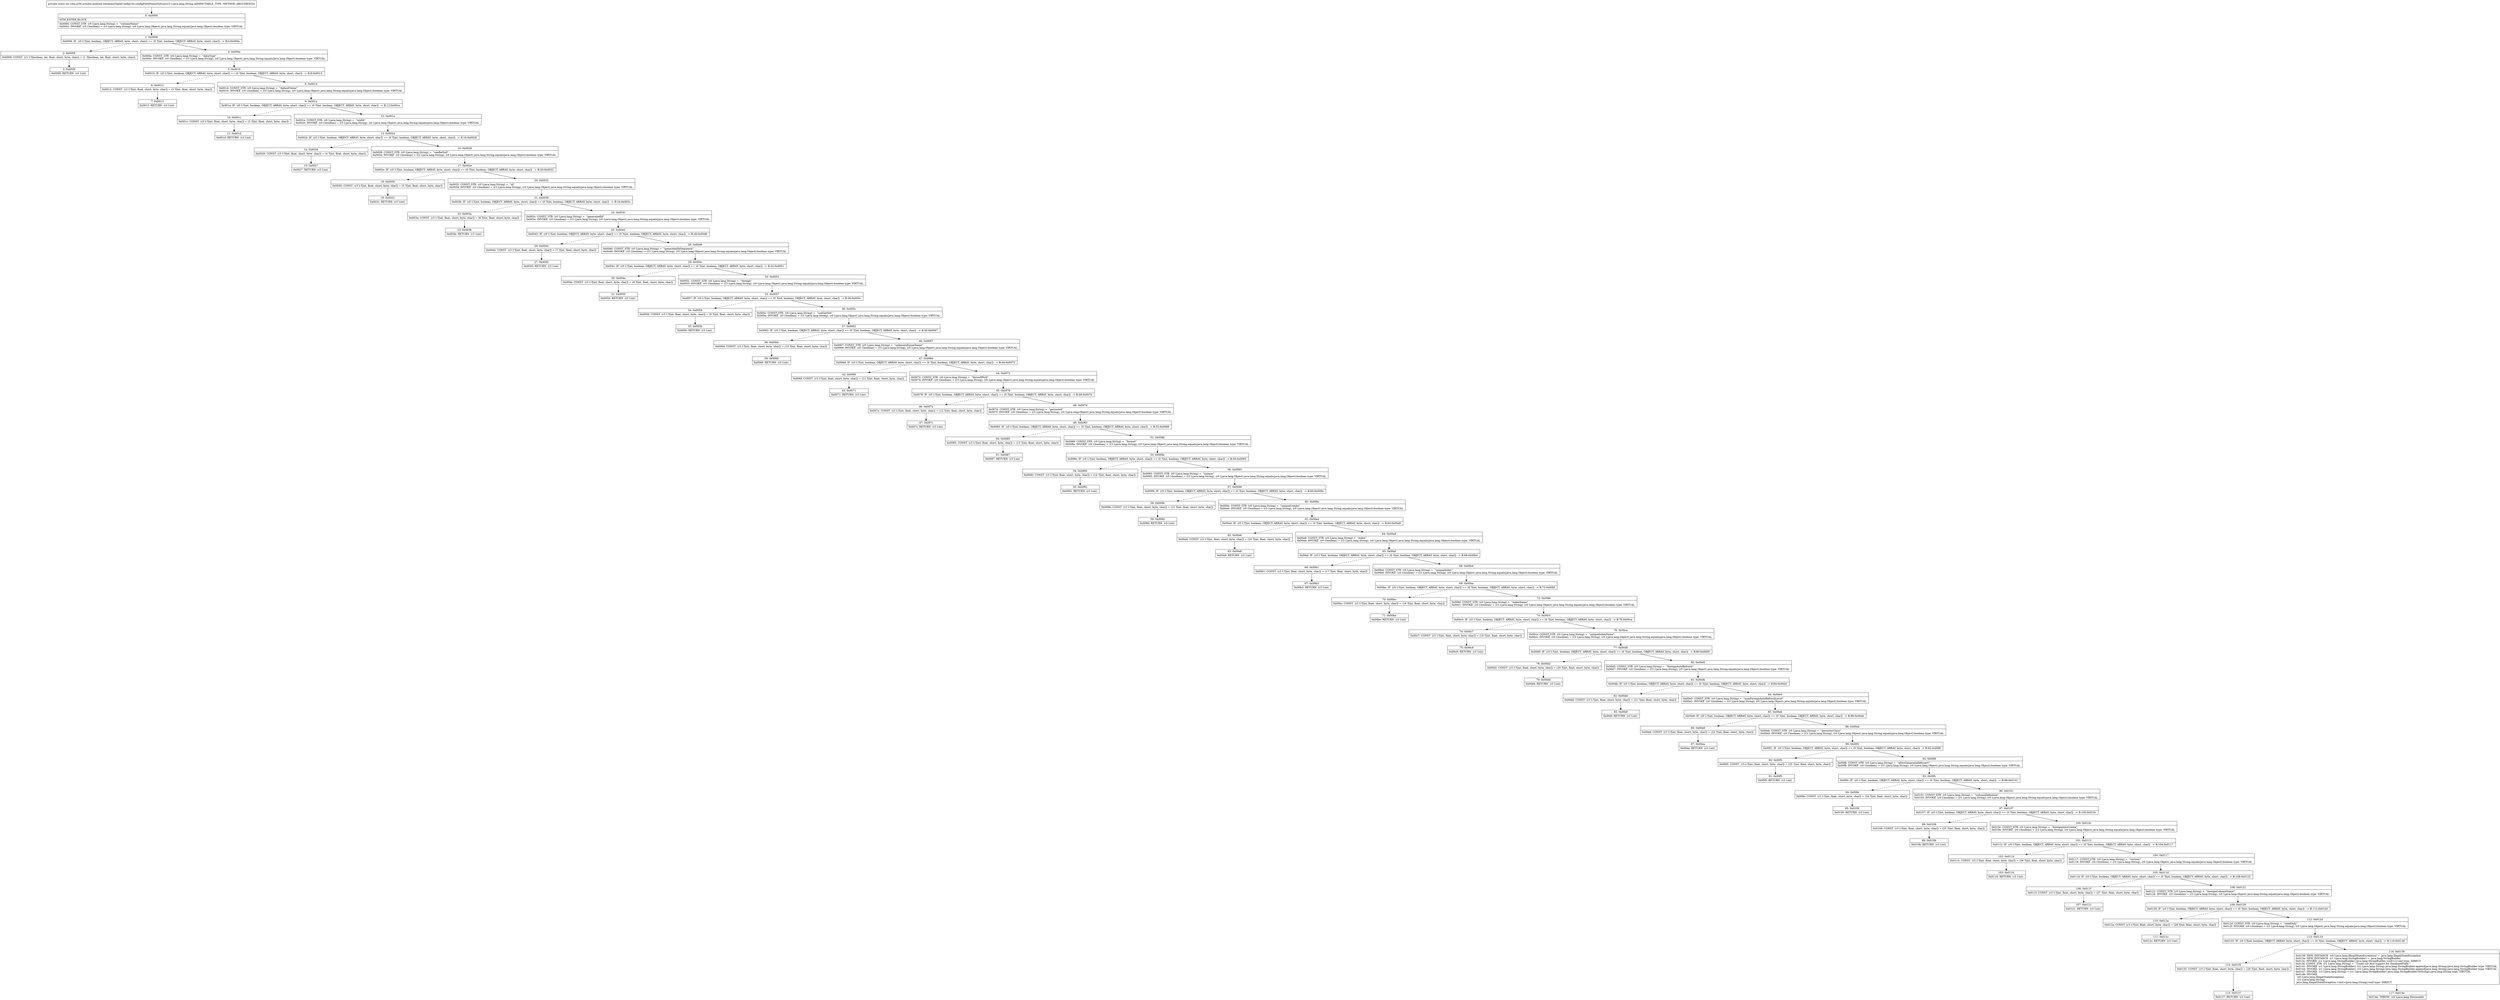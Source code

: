 digraph "CFG forcom.j256.ormlite.android.DatabaseTableConfigUtil.configFieldNameToNum(Ljava\/lang\/String;)I" {
Node_0 [shape=record,label="{0\:\ 0x0000|MTH_ENTER_BLOCK\l|0x0000: CONST_STR  (r0 I:java.lang.String) =  \"columnName\" \l0x0002: INVOKE  (r0 I:boolean) = (r3 I:java.lang.String), (r0 I:java.lang.Object) java.lang.String.equals(java.lang.Object):boolean type: VIRTUAL \l}"];
Node_1 [shape=record,label="{1\:\ 0x0006|0x0006: IF  (r0 I:?[int, boolean, OBJECT, ARRAY, byte, short, char]) == (0 ?[int, boolean, OBJECT, ARRAY, byte, short, char])  \-\> B:4:0x000a \l}"];
Node_2 [shape=record,label="{2\:\ 0x0008|0x0008: CONST  (r3 I:?[boolean, int, float, short, byte, char]) = (1 ?[boolean, int, float, short, byte, char]) \l}"];
Node_3 [shape=record,label="{3\:\ 0x0009|0x0009: RETURN  (r3 I:int) \l}"];
Node_4 [shape=record,label="{4\:\ 0x000a|0x000a: CONST_STR  (r0 I:java.lang.String) =  \"dataType\" \l0x000c: INVOKE  (r0 I:boolean) = (r3 I:java.lang.String), (r0 I:java.lang.Object) java.lang.String.equals(java.lang.Object):boolean type: VIRTUAL \l}"];
Node_5 [shape=record,label="{5\:\ 0x0010|0x0010: IF  (r0 I:?[int, boolean, OBJECT, ARRAY, byte, short, char]) == (0 ?[int, boolean, OBJECT, ARRAY, byte, short, char])  \-\> B:8:0x0014 \l}"];
Node_6 [shape=record,label="{6\:\ 0x0012|0x0012: CONST  (r3 I:?[int, float, short, byte, char]) = (2 ?[int, float, short, byte, char]) \l}"];
Node_7 [shape=record,label="{7\:\ 0x0013|0x0013: RETURN  (r3 I:int) \l}"];
Node_8 [shape=record,label="{8\:\ 0x0014|0x0014: CONST_STR  (r0 I:java.lang.String) =  \"defaultValue\" \l0x0016: INVOKE  (r0 I:boolean) = (r3 I:java.lang.String), (r0 I:java.lang.Object) java.lang.String.equals(java.lang.Object):boolean type: VIRTUAL \l}"];
Node_9 [shape=record,label="{9\:\ 0x001a|0x001a: IF  (r0 I:?[int, boolean, OBJECT, ARRAY, byte, short, char]) == (0 ?[int, boolean, OBJECT, ARRAY, byte, short, char])  \-\> B:12:0x001e \l}"];
Node_10 [shape=record,label="{10\:\ 0x001c|0x001c: CONST  (r3 I:?[int, float, short, byte, char]) = (3 ?[int, float, short, byte, char]) \l}"];
Node_11 [shape=record,label="{11\:\ 0x001d|0x001d: RETURN  (r3 I:int) \l}"];
Node_12 [shape=record,label="{12\:\ 0x001e|0x001e: CONST_STR  (r0 I:java.lang.String) =  \"width\" \l0x0020: INVOKE  (r0 I:boolean) = (r3 I:java.lang.String), (r0 I:java.lang.Object) java.lang.String.equals(java.lang.Object):boolean type: VIRTUAL \l}"];
Node_13 [shape=record,label="{13\:\ 0x0024|0x0024: IF  (r0 I:?[int, boolean, OBJECT, ARRAY, byte, short, char]) == (0 ?[int, boolean, OBJECT, ARRAY, byte, short, char])  \-\> B:16:0x0028 \l}"];
Node_14 [shape=record,label="{14\:\ 0x0026|0x0026: CONST  (r3 I:?[int, float, short, byte, char]) = (4 ?[int, float, short, byte, char]) \l}"];
Node_15 [shape=record,label="{15\:\ 0x0027|0x0027: RETURN  (r3 I:int) \l}"];
Node_16 [shape=record,label="{16\:\ 0x0028|0x0028: CONST_STR  (r0 I:java.lang.String) =  \"canBeNull\" \l0x002a: INVOKE  (r0 I:boolean) = (r3 I:java.lang.String), (r0 I:java.lang.Object) java.lang.String.equals(java.lang.Object):boolean type: VIRTUAL \l}"];
Node_17 [shape=record,label="{17\:\ 0x002e|0x002e: IF  (r0 I:?[int, boolean, OBJECT, ARRAY, byte, short, char]) == (0 ?[int, boolean, OBJECT, ARRAY, byte, short, char])  \-\> B:20:0x0032 \l}"];
Node_18 [shape=record,label="{18\:\ 0x0030|0x0030: CONST  (r3 I:?[int, float, short, byte, char]) = (5 ?[int, float, short, byte, char]) \l}"];
Node_19 [shape=record,label="{19\:\ 0x0031|0x0031: RETURN  (r3 I:int) \l}"];
Node_20 [shape=record,label="{20\:\ 0x0032|0x0032: CONST_STR  (r0 I:java.lang.String) =  \"id\" \l0x0034: INVOKE  (r0 I:boolean) = (r3 I:java.lang.String), (r0 I:java.lang.Object) java.lang.String.equals(java.lang.Object):boolean type: VIRTUAL \l}"];
Node_21 [shape=record,label="{21\:\ 0x0038|0x0038: IF  (r0 I:?[int, boolean, OBJECT, ARRAY, byte, short, char]) == (0 ?[int, boolean, OBJECT, ARRAY, byte, short, char])  \-\> B:24:0x003c \l}"];
Node_22 [shape=record,label="{22\:\ 0x003a|0x003a: CONST  (r3 I:?[int, float, short, byte, char]) = (6 ?[int, float, short, byte, char]) \l}"];
Node_23 [shape=record,label="{23\:\ 0x003b|0x003b: RETURN  (r3 I:int) \l}"];
Node_24 [shape=record,label="{24\:\ 0x003c|0x003c: CONST_STR  (r0 I:java.lang.String) =  \"generatedId\" \l0x003e: INVOKE  (r0 I:boolean) = (r3 I:java.lang.String), (r0 I:java.lang.Object) java.lang.String.equals(java.lang.Object):boolean type: VIRTUAL \l}"];
Node_25 [shape=record,label="{25\:\ 0x0042|0x0042: IF  (r0 I:?[int, boolean, OBJECT, ARRAY, byte, short, char]) == (0 ?[int, boolean, OBJECT, ARRAY, byte, short, char])  \-\> B:28:0x0046 \l}"];
Node_26 [shape=record,label="{26\:\ 0x0044|0x0044: CONST  (r3 I:?[int, float, short, byte, char]) = (7 ?[int, float, short, byte, char]) \l}"];
Node_27 [shape=record,label="{27\:\ 0x0045|0x0045: RETURN  (r3 I:int) \l}"];
Node_28 [shape=record,label="{28\:\ 0x0046|0x0046: CONST_STR  (r0 I:java.lang.String) =  \"generatedIdSequence\" \l0x0048: INVOKE  (r0 I:boolean) = (r3 I:java.lang.String), (r0 I:java.lang.Object) java.lang.String.equals(java.lang.Object):boolean type: VIRTUAL \l}"];
Node_29 [shape=record,label="{29\:\ 0x004c|0x004c: IF  (r0 I:?[int, boolean, OBJECT, ARRAY, byte, short, char]) == (0 ?[int, boolean, OBJECT, ARRAY, byte, short, char])  \-\> B:32:0x0051 \l}"];
Node_30 [shape=record,label="{30\:\ 0x004e|0x004e: CONST  (r3 I:?[int, float, short, byte, char]) = (8 ?[int, float, short, byte, char]) \l}"];
Node_31 [shape=record,label="{31\:\ 0x0050|0x0050: RETURN  (r3 I:int) \l}"];
Node_32 [shape=record,label="{32\:\ 0x0051|0x0051: CONST_STR  (r0 I:java.lang.String) =  \"foreign\" \l0x0053: INVOKE  (r0 I:boolean) = (r3 I:java.lang.String), (r0 I:java.lang.Object) java.lang.String.equals(java.lang.Object):boolean type: VIRTUAL \l}"];
Node_33 [shape=record,label="{33\:\ 0x0057|0x0057: IF  (r0 I:?[int, boolean, OBJECT, ARRAY, byte, short, char]) == (0 ?[int, boolean, OBJECT, ARRAY, byte, short, char])  \-\> B:36:0x005c \l}"];
Node_34 [shape=record,label="{34\:\ 0x0059|0x0059: CONST  (r3 I:?[int, float, short, byte, char]) = (9 ?[int, float, short, byte, char]) \l}"];
Node_35 [shape=record,label="{35\:\ 0x005b|0x005b: RETURN  (r3 I:int) \l}"];
Node_36 [shape=record,label="{36\:\ 0x005c|0x005c: CONST_STR  (r0 I:java.lang.String) =  \"useGetSet\" \l0x005e: INVOKE  (r0 I:boolean) = (r3 I:java.lang.String), (r0 I:java.lang.Object) java.lang.String.equals(java.lang.Object):boolean type: VIRTUAL \l}"];
Node_37 [shape=record,label="{37\:\ 0x0062|0x0062: IF  (r0 I:?[int, boolean, OBJECT, ARRAY, byte, short, char]) == (0 ?[int, boolean, OBJECT, ARRAY, byte, short, char])  \-\> B:40:0x0067 \l}"];
Node_38 [shape=record,label="{38\:\ 0x0064|0x0064: CONST  (r3 I:?[int, float, short, byte, char]) = (10 ?[int, float, short, byte, char]) \l}"];
Node_39 [shape=record,label="{39\:\ 0x0066|0x0066: RETURN  (r3 I:int) \l}"];
Node_40 [shape=record,label="{40\:\ 0x0067|0x0067: CONST_STR  (r0 I:java.lang.String) =  \"unknownEnumName\" \l0x0069: INVOKE  (r0 I:boolean) = (r3 I:java.lang.String), (r0 I:java.lang.Object) java.lang.String.equals(java.lang.Object):boolean type: VIRTUAL \l}"];
Node_41 [shape=record,label="{41\:\ 0x006d|0x006d: IF  (r0 I:?[int, boolean, OBJECT, ARRAY, byte, short, char]) == (0 ?[int, boolean, OBJECT, ARRAY, byte, short, char])  \-\> B:44:0x0072 \l}"];
Node_42 [shape=record,label="{42\:\ 0x006f|0x006f: CONST  (r3 I:?[int, float, short, byte, char]) = (11 ?[int, float, short, byte, char]) \l}"];
Node_43 [shape=record,label="{43\:\ 0x0071|0x0071: RETURN  (r3 I:int) \l}"];
Node_44 [shape=record,label="{44\:\ 0x0072|0x0072: CONST_STR  (r0 I:java.lang.String) =  \"throwIfNull\" \l0x0074: INVOKE  (r0 I:boolean) = (r3 I:java.lang.String), (r0 I:java.lang.Object) java.lang.String.equals(java.lang.Object):boolean type: VIRTUAL \l}"];
Node_45 [shape=record,label="{45\:\ 0x0078|0x0078: IF  (r0 I:?[int, boolean, OBJECT, ARRAY, byte, short, char]) == (0 ?[int, boolean, OBJECT, ARRAY, byte, short, char])  \-\> B:48:0x007d \l}"];
Node_46 [shape=record,label="{46\:\ 0x007a|0x007a: CONST  (r3 I:?[int, float, short, byte, char]) = (12 ?[int, float, short, byte, char]) \l}"];
Node_47 [shape=record,label="{47\:\ 0x007c|0x007c: RETURN  (r3 I:int) \l}"];
Node_48 [shape=record,label="{48\:\ 0x007d|0x007d: CONST_STR  (r0 I:java.lang.String) =  \"persisted\" \l0x007f: INVOKE  (r0 I:boolean) = (r3 I:java.lang.String), (r0 I:java.lang.Object) java.lang.String.equals(java.lang.Object):boolean type: VIRTUAL \l}"];
Node_49 [shape=record,label="{49\:\ 0x0083|0x0083: IF  (r0 I:?[int, boolean, OBJECT, ARRAY, byte, short, char]) == (0 ?[int, boolean, OBJECT, ARRAY, byte, short, char])  \-\> B:52:0x0088 \l}"];
Node_50 [shape=record,label="{50\:\ 0x0085|0x0085: CONST  (r3 I:?[int, float, short, byte, char]) = (13 ?[int, float, short, byte, char]) \l}"];
Node_51 [shape=record,label="{51\:\ 0x0087|0x0087: RETURN  (r3 I:int) \l}"];
Node_52 [shape=record,label="{52\:\ 0x0088|0x0088: CONST_STR  (r0 I:java.lang.String) =  \"format\" \l0x008a: INVOKE  (r0 I:boolean) = (r3 I:java.lang.String), (r0 I:java.lang.Object) java.lang.String.equals(java.lang.Object):boolean type: VIRTUAL \l}"];
Node_53 [shape=record,label="{53\:\ 0x008e|0x008e: IF  (r0 I:?[int, boolean, OBJECT, ARRAY, byte, short, char]) == (0 ?[int, boolean, OBJECT, ARRAY, byte, short, char])  \-\> B:56:0x0093 \l}"];
Node_54 [shape=record,label="{54\:\ 0x0090|0x0090: CONST  (r3 I:?[int, float, short, byte, char]) = (14 ?[int, float, short, byte, char]) \l}"];
Node_55 [shape=record,label="{55\:\ 0x0092|0x0092: RETURN  (r3 I:int) \l}"];
Node_56 [shape=record,label="{56\:\ 0x0093|0x0093: CONST_STR  (r0 I:java.lang.String) =  \"unique\" \l0x0095: INVOKE  (r0 I:boolean) = (r3 I:java.lang.String), (r0 I:java.lang.Object) java.lang.String.equals(java.lang.Object):boolean type: VIRTUAL \l}"];
Node_57 [shape=record,label="{57\:\ 0x0099|0x0099: IF  (r0 I:?[int, boolean, OBJECT, ARRAY, byte, short, char]) == (0 ?[int, boolean, OBJECT, ARRAY, byte, short, char])  \-\> B:60:0x009e \l}"];
Node_58 [shape=record,label="{58\:\ 0x009b|0x009b: CONST  (r3 I:?[int, float, short, byte, char]) = (15 ?[int, float, short, byte, char]) \l}"];
Node_59 [shape=record,label="{59\:\ 0x009d|0x009d: RETURN  (r3 I:int) \l}"];
Node_60 [shape=record,label="{60\:\ 0x009e|0x009e: CONST_STR  (r0 I:java.lang.String) =  \"uniqueCombo\" \l0x00a0: INVOKE  (r0 I:boolean) = (r3 I:java.lang.String), (r0 I:java.lang.Object) java.lang.String.equals(java.lang.Object):boolean type: VIRTUAL \l}"];
Node_61 [shape=record,label="{61\:\ 0x00a4|0x00a4: IF  (r0 I:?[int, boolean, OBJECT, ARRAY, byte, short, char]) == (0 ?[int, boolean, OBJECT, ARRAY, byte, short, char])  \-\> B:64:0x00a9 \l}"];
Node_62 [shape=record,label="{62\:\ 0x00a6|0x00a6: CONST  (r3 I:?[int, float, short, byte, char]) = (16 ?[int, float, short, byte, char]) \l}"];
Node_63 [shape=record,label="{63\:\ 0x00a8|0x00a8: RETURN  (r3 I:int) \l}"];
Node_64 [shape=record,label="{64\:\ 0x00a9|0x00a9: CONST_STR  (r0 I:java.lang.String) =  \"index\" \l0x00ab: INVOKE  (r0 I:boolean) = (r3 I:java.lang.String), (r0 I:java.lang.Object) java.lang.String.equals(java.lang.Object):boolean type: VIRTUAL \l}"];
Node_65 [shape=record,label="{65\:\ 0x00af|0x00af: IF  (r0 I:?[int, boolean, OBJECT, ARRAY, byte, short, char]) == (0 ?[int, boolean, OBJECT, ARRAY, byte, short, char])  \-\> B:68:0x00b4 \l}"];
Node_66 [shape=record,label="{66\:\ 0x00b1|0x00b1: CONST  (r3 I:?[int, float, short, byte, char]) = (17 ?[int, float, short, byte, char]) \l}"];
Node_67 [shape=record,label="{67\:\ 0x00b3|0x00b3: RETURN  (r3 I:int) \l}"];
Node_68 [shape=record,label="{68\:\ 0x00b4|0x00b4: CONST_STR  (r0 I:java.lang.String) =  \"uniqueIndex\" \l0x00b6: INVOKE  (r0 I:boolean) = (r3 I:java.lang.String), (r0 I:java.lang.Object) java.lang.String.equals(java.lang.Object):boolean type: VIRTUAL \l}"];
Node_69 [shape=record,label="{69\:\ 0x00ba|0x00ba: IF  (r0 I:?[int, boolean, OBJECT, ARRAY, byte, short, char]) == (0 ?[int, boolean, OBJECT, ARRAY, byte, short, char])  \-\> B:72:0x00bf \l}"];
Node_70 [shape=record,label="{70\:\ 0x00bc|0x00bc: CONST  (r3 I:?[int, float, short, byte, char]) = (18 ?[int, float, short, byte, char]) \l}"];
Node_71 [shape=record,label="{71\:\ 0x00be|0x00be: RETURN  (r3 I:int) \l}"];
Node_72 [shape=record,label="{72\:\ 0x00bf|0x00bf: CONST_STR  (r0 I:java.lang.String) =  \"indexName\" \l0x00c1: INVOKE  (r0 I:boolean) = (r3 I:java.lang.String), (r0 I:java.lang.Object) java.lang.String.equals(java.lang.Object):boolean type: VIRTUAL \l}"];
Node_73 [shape=record,label="{73\:\ 0x00c5|0x00c5: IF  (r0 I:?[int, boolean, OBJECT, ARRAY, byte, short, char]) == (0 ?[int, boolean, OBJECT, ARRAY, byte, short, char])  \-\> B:76:0x00ca \l}"];
Node_74 [shape=record,label="{74\:\ 0x00c7|0x00c7: CONST  (r3 I:?[int, float, short, byte, char]) = (19 ?[int, float, short, byte, char]) \l}"];
Node_75 [shape=record,label="{75\:\ 0x00c9|0x00c9: RETURN  (r3 I:int) \l}"];
Node_76 [shape=record,label="{76\:\ 0x00ca|0x00ca: CONST_STR  (r0 I:java.lang.String) =  \"uniqueIndexName\" \l0x00cc: INVOKE  (r0 I:boolean) = (r3 I:java.lang.String), (r0 I:java.lang.Object) java.lang.String.equals(java.lang.Object):boolean type: VIRTUAL \l}"];
Node_77 [shape=record,label="{77\:\ 0x00d0|0x00d0: IF  (r0 I:?[int, boolean, OBJECT, ARRAY, byte, short, char]) == (0 ?[int, boolean, OBJECT, ARRAY, byte, short, char])  \-\> B:80:0x00d5 \l}"];
Node_78 [shape=record,label="{78\:\ 0x00d2|0x00d2: CONST  (r3 I:?[int, float, short, byte, char]) = (20 ?[int, float, short, byte, char]) \l}"];
Node_79 [shape=record,label="{79\:\ 0x00d4|0x00d4: RETURN  (r3 I:int) \l}"];
Node_80 [shape=record,label="{80\:\ 0x00d5|0x00d5: CONST_STR  (r0 I:java.lang.String) =  \"foreignAutoRefresh\" \l0x00d7: INVOKE  (r0 I:boolean) = (r3 I:java.lang.String), (r0 I:java.lang.Object) java.lang.String.equals(java.lang.Object):boolean type: VIRTUAL \l}"];
Node_81 [shape=record,label="{81\:\ 0x00db|0x00db: IF  (r0 I:?[int, boolean, OBJECT, ARRAY, byte, short, char]) == (0 ?[int, boolean, OBJECT, ARRAY, byte, short, char])  \-\> B:84:0x00e0 \l}"];
Node_82 [shape=record,label="{82\:\ 0x00dd|0x00dd: CONST  (r3 I:?[int, float, short, byte, char]) = (21 ?[int, float, short, byte, char]) \l}"];
Node_83 [shape=record,label="{83\:\ 0x00df|0x00df: RETURN  (r3 I:int) \l}"];
Node_84 [shape=record,label="{84\:\ 0x00e0|0x00e0: CONST_STR  (r0 I:java.lang.String) =  \"maxForeignAutoRefreshLevel\" \l0x00e2: INVOKE  (r0 I:boolean) = (r3 I:java.lang.String), (r0 I:java.lang.Object) java.lang.String.equals(java.lang.Object):boolean type: VIRTUAL \l}"];
Node_85 [shape=record,label="{85\:\ 0x00e6|0x00e6: IF  (r0 I:?[int, boolean, OBJECT, ARRAY, byte, short, char]) == (0 ?[int, boolean, OBJECT, ARRAY, byte, short, char])  \-\> B:88:0x00eb \l}"];
Node_86 [shape=record,label="{86\:\ 0x00e8|0x00e8: CONST  (r3 I:?[int, float, short, byte, char]) = (22 ?[int, float, short, byte, char]) \l}"];
Node_87 [shape=record,label="{87\:\ 0x00ea|0x00ea: RETURN  (r3 I:int) \l}"];
Node_88 [shape=record,label="{88\:\ 0x00eb|0x00eb: CONST_STR  (r0 I:java.lang.String) =  \"persisterClass\" \l0x00ed: INVOKE  (r0 I:boolean) = (r3 I:java.lang.String), (r0 I:java.lang.Object) java.lang.String.equals(java.lang.Object):boolean type: VIRTUAL \l}"];
Node_89 [shape=record,label="{89\:\ 0x00f1|0x00f1: IF  (r0 I:?[int, boolean, OBJECT, ARRAY, byte, short, char]) == (0 ?[int, boolean, OBJECT, ARRAY, byte, short, char])  \-\> B:92:0x00f6 \l}"];
Node_90 [shape=record,label="{90\:\ 0x00f3|0x00f3: CONST  (r3 I:?[int, float, short, byte, char]) = (23 ?[int, float, short, byte, char]) \l}"];
Node_91 [shape=record,label="{91\:\ 0x00f5|0x00f5: RETURN  (r3 I:int) \l}"];
Node_92 [shape=record,label="{92\:\ 0x00f6|0x00f6: CONST_STR  (r0 I:java.lang.String) =  \"allowGeneratedIdInsert\" \l0x00f8: INVOKE  (r0 I:boolean) = (r3 I:java.lang.String), (r0 I:java.lang.Object) java.lang.String.equals(java.lang.Object):boolean type: VIRTUAL \l}"];
Node_93 [shape=record,label="{93\:\ 0x00fc|0x00fc: IF  (r0 I:?[int, boolean, OBJECT, ARRAY, byte, short, char]) == (0 ?[int, boolean, OBJECT, ARRAY, byte, short, char])  \-\> B:96:0x0101 \l}"];
Node_94 [shape=record,label="{94\:\ 0x00fe|0x00fe: CONST  (r3 I:?[int, float, short, byte, char]) = (24 ?[int, float, short, byte, char]) \l}"];
Node_95 [shape=record,label="{95\:\ 0x0100|0x0100: RETURN  (r3 I:int) \l}"];
Node_96 [shape=record,label="{96\:\ 0x0101|0x0101: CONST_STR  (r0 I:java.lang.String) =  \"columnDefinition\" \l0x0103: INVOKE  (r0 I:boolean) = (r3 I:java.lang.String), (r0 I:java.lang.Object) java.lang.String.equals(java.lang.Object):boolean type: VIRTUAL \l}"];
Node_97 [shape=record,label="{97\:\ 0x0107|0x0107: IF  (r0 I:?[int, boolean, OBJECT, ARRAY, byte, short, char]) == (0 ?[int, boolean, OBJECT, ARRAY, byte, short, char])  \-\> B:100:0x010c \l}"];
Node_98 [shape=record,label="{98\:\ 0x0109|0x0109: CONST  (r3 I:?[int, float, short, byte, char]) = (25 ?[int, float, short, byte, char]) \l}"];
Node_99 [shape=record,label="{99\:\ 0x010b|0x010b: RETURN  (r3 I:int) \l}"];
Node_100 [shape=record,label="{100\:\ 0x010c|0x010c: CONST_STR  (r0 I:java.lang.String) =  \"foreignAutoCreate\" \l0x010e: INVOKE  (r0 I:boolean) = (r3 I:java.lang.String), (r0 I:java.lang.Object) java.lang.String.equals(java.lang.Object):boolean type: VIRTUAL \l}"];
Node_101 [shape=record,label="{101\:\ 0x0112|0x0112: IF  (r0 I:?[int, boolean, OBJECT, ARRAY, byte, short, char]) == (0 ?[int, boolean, OBJECT, ARRAY, byte, short, char])  \-\> B:104:0x0117 \l}"];
Node_102 [shape=record,label="{102\:\ 0x0114|0x0114: CONST  (r3 I:?[int, float, short, byte, char]) = (26 ?[int, float, short, byte, char]) \l}"];
Node_103 [shape=record,label="{103\:\ 0x0116|0x0116: RETURN  (r3 I:int) \l}"];
Node_104 [shape=record,label="{104\:\ 0x0117|0x0117: CONST_STR  (r0 I:java.lang.String) =  \"version\" \l0x0119: INVOKE  (r0 I:boolean) = (r3 I:java.lang.String), (r0 I:java.lang.Object) java.lang.String.equals(java.lang.Object):boolean type: VIRTUAL \l}"];
Node_105 [shape=record,label="{105\:\ 0x011d|0x011d: IF  (r0 I:?[int, boolean, OBJECT, ARRAY, byte, short, char]) == (0 ?[int, boolean, OBJECT, ARRAY, byte, short, char])  \-\> B:108:0x0122 \l}"];
Node_106 [shape=record,label="{106\:\ 0x011f|0x011f: CONST  (r3 I:?[int, float, short, byte, char]) = (27 ?[int, float, short, byte, char]) \l}"];
Node_107 [shape=record,label="{107\:\ 0x0121|0x0121: RETURN  (r3 I:int) \l}"];
Node_108 [shape=record,label="{108\:\ 0x0122|0x0122: CONST_STR  (r0 I:java.lang.String) =  \"foreignColumnName\" \l0x0124: INVOKE  (r0 I:boolean) = (r3 I:java.lang.String), (r0 I:java.lang.Object) java.lang.String.equals(java.lang.Object):boolean type: VIRTUAL \l}"];
Node_109 [shape=record,label="{109\:\ 0x0128|0x0128: IF  (r0 I:?[int, boolean, OBJECT, ARRAY, byte, short, char]) == (0 ?[int, boolean, OBJECT, ARRAY, byte, short, char])  \-\> B:112:0x012d \l}"];
Node_110 [shape=record,label="{110\:\ 0x012a|0x012a: CONST  (r3 I:?[int, float, short, byte, char]) = (28 ?[int, float, short, byte, char]) \l}"];
Node_111 [shape=record,label="{111\:\ 0x012c|0x012c: RETURN  (r3 I:int) \l}"];
Node_112 [shape=record,label="{112\:\ 0x012d|0x012d: CONST_STR  (r0 I:java.lang.String) =  \"readOnly\" \l0x012f: INVOKE  (r0 I:boolean) = (r3 I:java.lang.String), (r0 I:java.lang.Object) java.lang.String.equals(java.lang.Object):boolean type: VIRTUAL \l}"];
Node_113 [shape=record,label="{113\:\ 0x0133|0x0133: IF  (r0 I:?[int, boolean, OBJECT, ARRAY, byte, short, char]) == (0 ?[int, boolean, OBJECT, ARRAY, byte, short, char])  \-\> B:116:0x0138 \l}"];
Node_114 [shape=record,label="{114\:\ 0x0135|0x0135: CONST  (r3 I:?[int, float, short, byte, char]) = (29 ?[int, float, short, byte, char]) \l}"];
Node_115 [shape=record,label="{115\:\ 0x0137|0x0137: RETURN  (r3 I:int) \l}"];
Node_116 [shape=record,label="{116\:\ 0x0138|0x0138: NEW_INSTANCE  (r0 I:java.lang.IllegalStateException) =  java.lang.IllegalStateException \l0x013a: NEW_INSTANCE  (r1 I:java.lang.StringBuilder) =  java.lang.StringBuilder \l0x013c: INVOKE  (r1 I:java.lang.StringBuilder) java.lang.StringBuilder.\<init\>():void type: DIRECT \l0x013f: CONST_STR  (r2 I:java.lang.String) =  \"Could not find support for DatabaseField \" \l0x0141: INVOKE  (r1 I:java.lang.StringBuilder), (r2 I:java.lang.String) java.lang.StringBuilder.append(java.lang.String):java.lang.StringBuilder type: VIRTUAL \l0x0144: INVOKE  (r1 I:java.lang.StringBuilder), (r3 I:java.lang.String) java.lang.StringBuilder.append(java.lang.String):java.lang.StringBuilder type: VIRTUAL \l0x0147: INVOKE  (r3 I:java.lang.String) = (r1 I:java.lang.StringBuilder) java.lang.StringBuilder.toString():java.lang.String type: VIRTUAL \l0x014b: INVOKE  \l  (r0 I:java.lang.IllegalStateException)\l  (r3 I:java.lang.String)\l java.lang.IllegalStateException.\<init\>(java.lang.String):void type: DIRECT \l}"];
Node_117 [shape=record,label="{117\:\ 0x014e|0x014e: THROW  (r0 I:java.lang.Throwable) \l}"];
MethodNode[shape=record,label="{private static int com.j256.ormlite.android.DatabaseTableConfigUtil.configFieldNameToNum((r3 I:java.lang.String A[IMMUTABLE_TYPE, METHOD_ARGUMENT])) }"];
MethodNode -> Node_0;
Node_0 -> Node_1;
Node_1 -> Node_2[style=dashed];
Node_1 -> Node_4;
Node_2 -> Node_3;
Node_4 -> Node_5;
Node_5 -> Node_6[style=dashed];
Node_5 -> Node_8;
Node_6 -> Node_7;
Node_8 -> Node_9;
Node_9 -> Node_10[style=dashed];
Node_9 -> Node_12;
Node_10 -> Node_11;
Node_12 -> Node_13;
Node_13 -> Node_14[style=dashed];
Node_13 -> Node_16;
Node_14 -> Node_15;
Node_16 -> Node_17;
Node_17 -> Node_18[style=dashed];
Node_17 -> Node_20;
Node_18 -> Node_19;
Node_20 -> Node_21;
Node_21 -> Node_22[style=dashed];
Node_21 -> Node_24;
Node_22 -> Node_23;
Node_24 -> Node_25;
Node_25 -> Node_26[style=dashed];
Node_25 -> Node_28;
Node_26 -> Node_27;
Node_28 -> Node_29;
Node_29 -> Node_30[style=dashed];
Node_29 -> Node_32;
Node_30 -> Node_31;
Node_32 -> Node_33;
Node_33 -> Node_34[style=dashed];
Node_33 -> Node_36;
Node_34 -> Node_35;
Node_36 -> Node_37;
Node_37 -> Node_38[style=dashed];
Node_37 -> Node_40;
Node_38 -> Node_39;
Node_40 -> Node_41;
Node_41 -> Node_42[style=dashed];
Node_41 -> Node_44;
Node_42 -> Node_43;
Node_44 -> Node_45;
Node_45 -> Node_46[style=dashed];
Node_45 -> Node_48;
Node_46 -> Node_47;
Node_48 -> Node_49;
Node_49 -> Node_50[style=dashed];
Node_49 -> Node_52;
Node_50 -> Node_51;
Node_52 -> Node_53;
Node_53 -> Node_54[style=dashed];
Node_53 -> Node_56;
Node_54 -> Node_55;
Node_56 -> Node_57;
Node_57 -> Node_58[style=dashed];
Node_57 -> Node_60;
Node_58 -> Node_59;
Node_60 -> Node_61;
Node_61 -> Node_62[style=dashed];
Node_61 -> Node_64;
Node_62 -> Node_63;
Node_64 -> Node_65;
Node_65 -> Node_66[style=dashed];
Node_65 -> Node_68;
Node_66 -> Node_67;
Node_68 -> Node_69;
Node_69 -> Node_70[style=dashed];
Node_69 -> Node_72;
Node_70 -> Node_71;
Node_72 -> Node_73;
Node_73 -> Node_74[style=dashed];
Node_73 -> Node_76;
Node_74 -> Node_75;
Node_76 -> Node_77;
Node_77 -> Node_78[style=dashed];
Node_77 -> Node_80;
Node_78 -> Node_79;
Node_80 -> Node_81;
Node_81 -> Node_82[style=dashed];
Node_81 -> Node_84;
Node_82 -> Node_83;
Node_84 -> Node_85;
Node_85 -> Node_86[style=dashed];
Node_85 -> Node_88;
Node_86 -> Node_87;
Node_88 -> Node_89;
Node_89 -> Node_90[style=dashed];
Node_89 -> Node_92;
Node_90 -> Node_91;
Node_92 -> Node_93;
Node_93 -> Node_94[style=dashed];
Node_93 -> Node_96;
Node_94 -> Node_95;
Node_96 -> Node_97;
Node_97 -> Node_98[style=dashed];
Node_97 -> Node_100;
Node_98 -> Node_99;
Node_100 -> Node_101;
Node_101 -> Node_102[style=dashed];
Node_101 -> Node_104;
Node_102 -> Node_103;
Node_104 -> Node_105;
Node_105 -> Node_106[style=dashed];
Node_105 -> Node_108;
Node_106 -> Node_107;
Node_108 -> Node_109;
Node_109 -> Node_110[style=dashed];
Node_109 -> Node_112;
Node_110 -> Node_111;
Node_112 -> Node_113;
Node_113 -> Node_114[style=dashed];
Node_113 -> Node_116;
Node_114 -> Node_115;
Node_116 -> Node_117;
}


